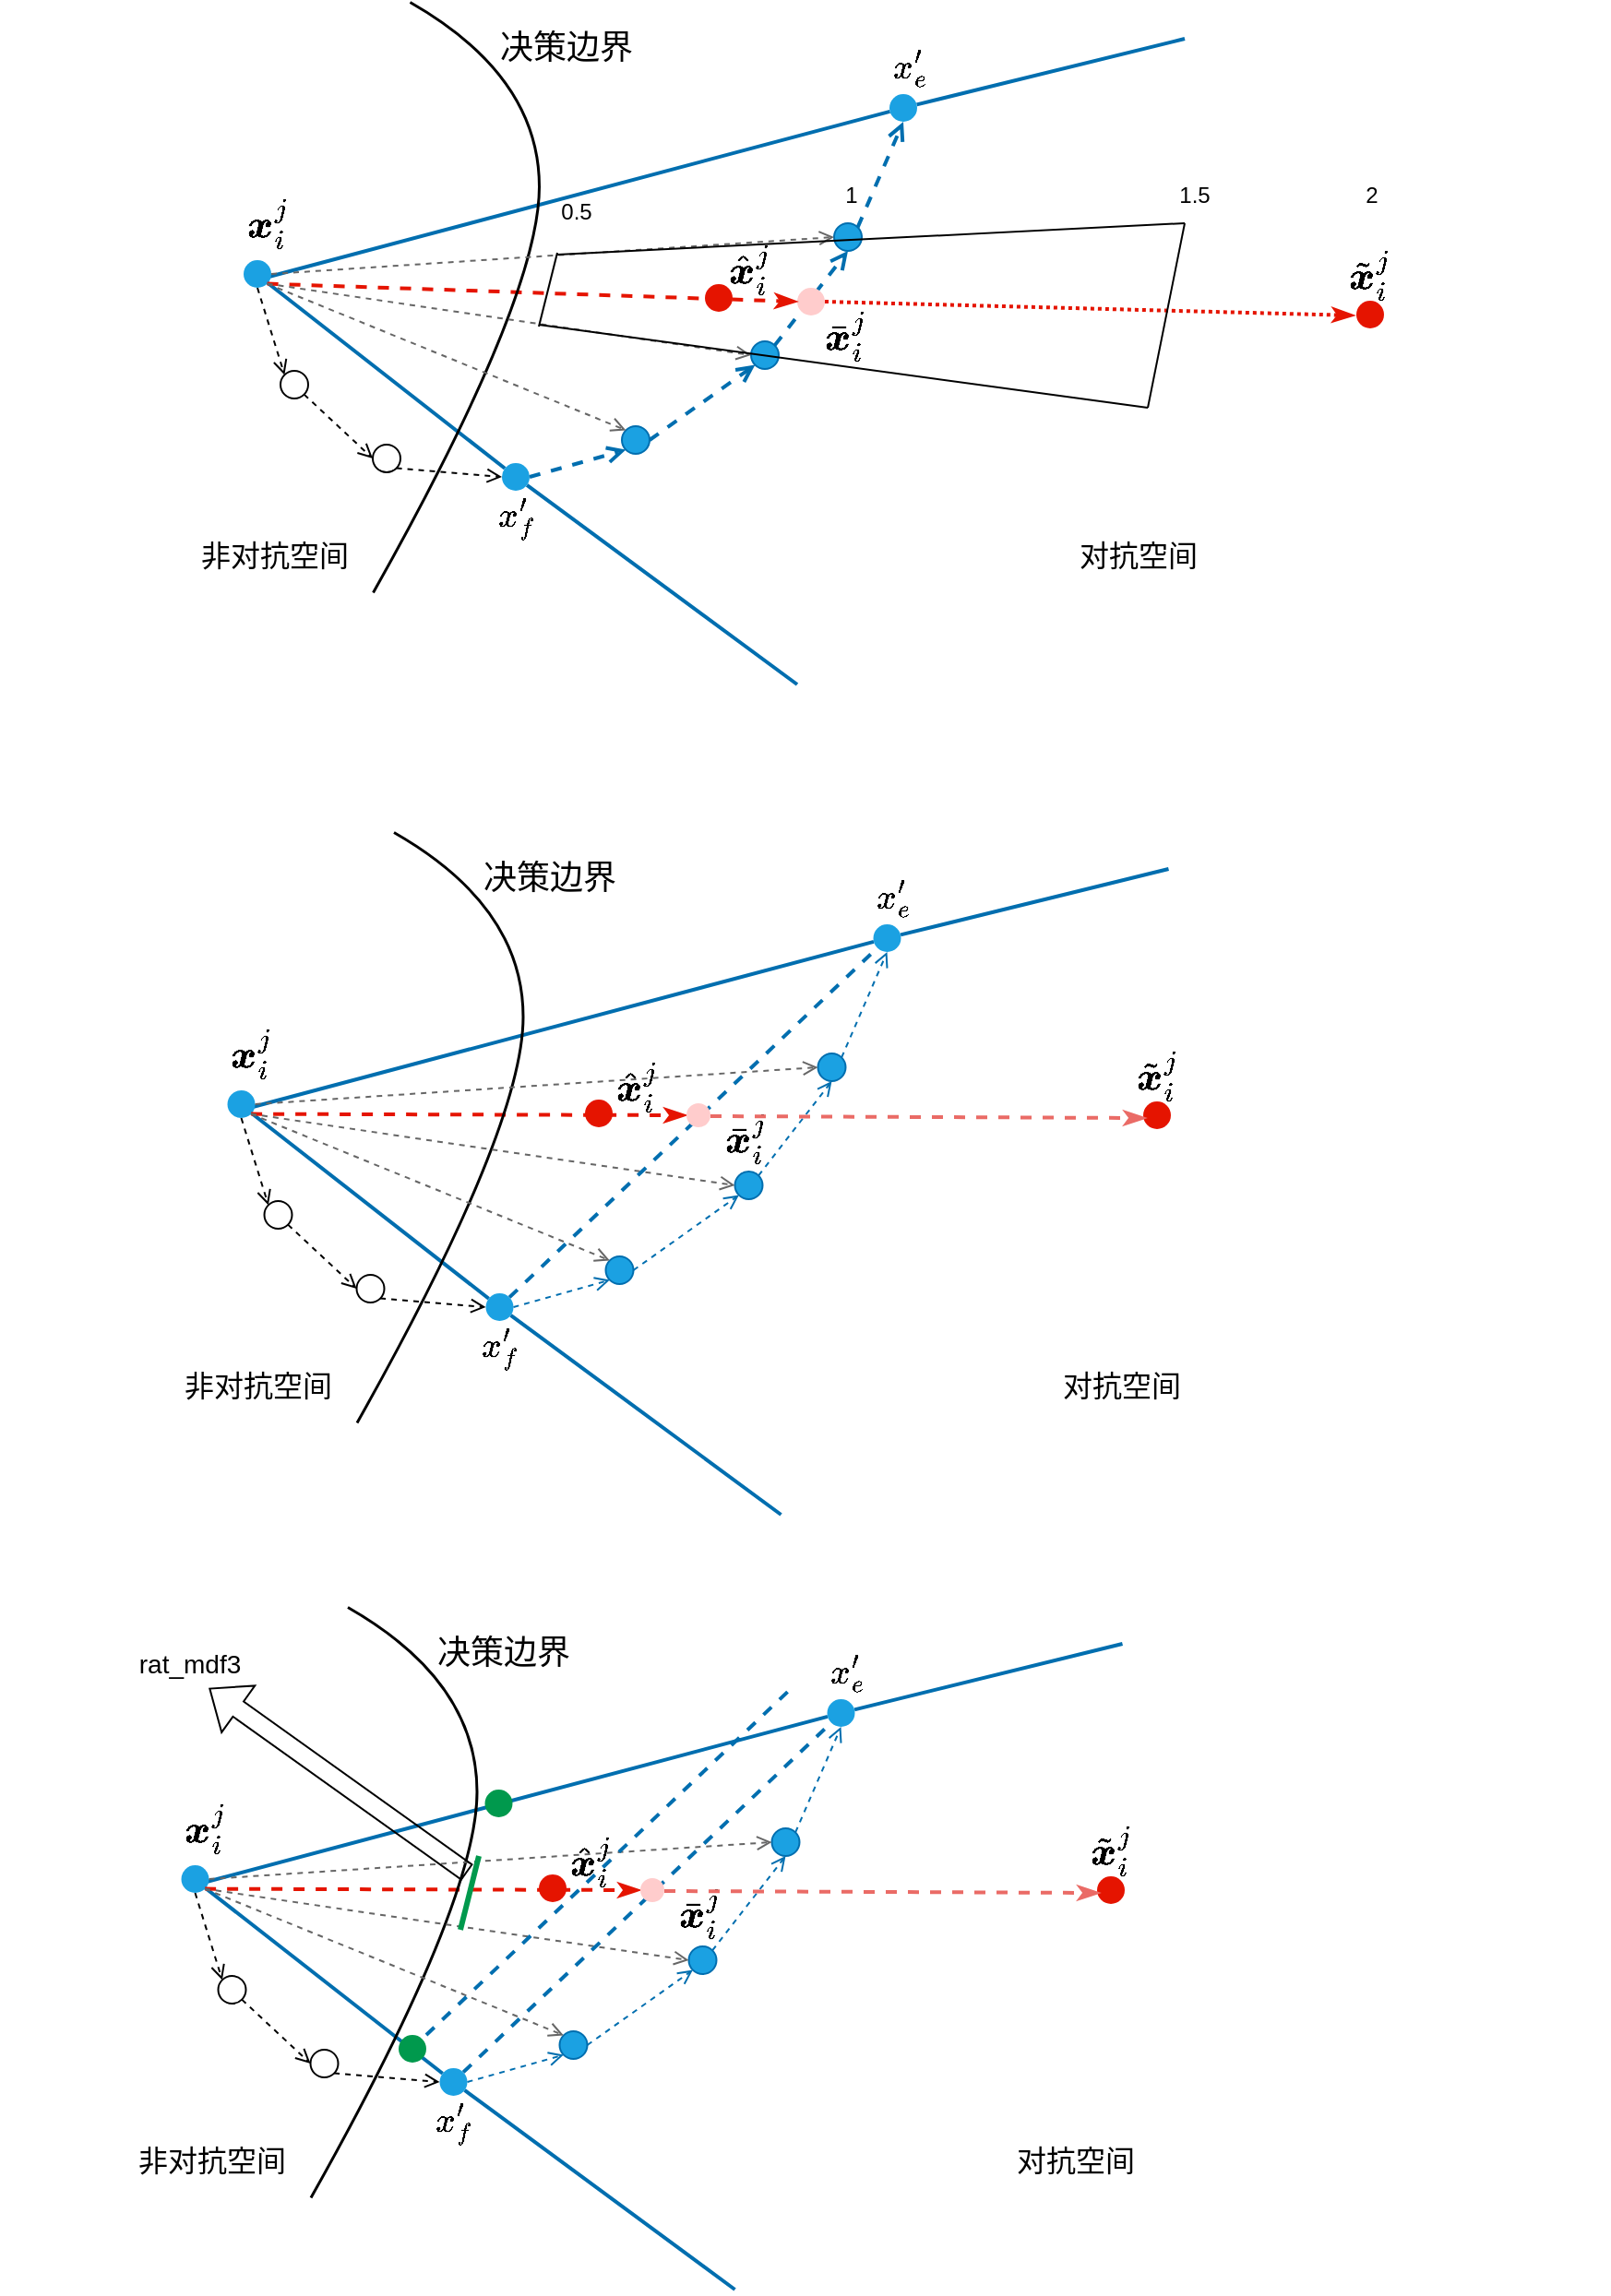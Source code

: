 <mxfile version="21.6.2" type="github">
  <diagram name="第 1 页" id="SlFH0UjXYAc3Q_tesHPk">
    <mxGraphModel dx="1078" dy="654" grid="1" gridSize="10" guides="1" tooltips="1" connect="1" arrows="1" fold="1" page="1" pageScale="1" pageWidth="827" pageHeight="1169" math="1" shadow="0">
      <root>
        <mxCell id="0" />
        <mxCell id="1" parent="0" />
        <mxCell id="TT1RHZWh7HSNXZt-K19b-3" value="" style="endArrow=none;html=1;rounded=0;strokeWidth=2;fillColor=#1ba1e2;strokeColor=#006EAF;" parent="1" source="TT1RHZWh7HSNXZt-K19b-6" edge="1">
          <mxGeometry width="50" height="50" relative="1" as="geometry">
            <mxPoint x="160" y="190" as="sourcePoint" />
            <mxPoint x="450" y="410" as="targetPoint" />
          </mxGeometry>
        </mxCell>
        <mxCell id="TT1RHZWh7HSNXZt-K19b-4" value="" style="endArrow=none;html=1;rounded=0;strokeWidth=2;fillColor=#1ba1e2;strokeColor=#006EAF;" parent="1" source="TT1RHZWh7HSNXZt-K19b-19" edge="1">
          <mxGeometry width="50" height="50" relative="1" as="geometry">
            <mxPoint x="160" y="190" as="sourcePoint" />
            <mxPoint x="660" y="60" as="targetPoint" />
          </mxGeometry>
        </mxCell>
        <mxCell id="TT1RHZWh7HSNXZt-K19b-5" value="" style="endArrow=none;html=1;rounded=0;strokeWidth=2;fillColor=#1ba1e2;strokeColor=#006EAF;" parent="1" target="TT1RHZWh7HSNXZt-K19b-6" edge="1">
          <mxGeometry width="50" height="50" relative="1" as="geometry">
            <mxPoint x="160" y="190" as="sourcePoint" />
            <mxPoint x="370" y="350" as="targetPoint" />
          </mxGeometry>
        </mxCell>
        <mxCell id="TT1RHZWh7HSNXZt-K19b-6" value="" style="ellipse;whiteSpace=wrap;html=1;aspect=fixed;fillColor=#1ba1e2;fontColor=#ffffff;strokeColor=none;" parent="1" vertex="1">
          <mxGeometry x="290" y="290" width="15" height="15" as="geometry" />
        </mxCell>
        <mxCell id="TT1RHZWh7HSNXZt-K19b-7" value="" style="ellipse;whiteSpace=wrap;html=1;aspect=fixed;fillColor=none;fontColor=#ffffff;strokeColor=#000000;" parent="1" vertex="1">
          <mxGeometry x="170" y="240" width="15" height="15" as="geometry" />
        </mxCell>
        <mxCell id="TT1RHZWh7HSNXZt-K19b-8" value="" style="ellipse;whiteSpace=wrap;html=1;aspect=fixed;fillColor=none;fontColor=#ffffff;strokeColor=#000000;" parent="1" vertex="1">
          <mxGeometry x="220" y="280" width="15" height="15" as="geometry" />
        </mxCell>
        <mxCell id="TT1RHZWh7HSNXZt-K19b-9" value="" style="ellipse;whiteSpace=wrap;html=1;aspect=fixed;fillColor=#1ba1e2;fontColor=#ffffff;strokeColor=#006EAF;" parent="1" vertex="1">
          <mxGeometry x="355" y="270" width="15" height="15" as="geometry" />
        </mxCell>
        <mxCell id="TT1RHZWh7HSNXZt-K19b-10" value="" style="ellipse;whiteSpace=wrap;html=1;aspect=fixed;fillColor=#1ba1e2;fontColor=#ffffff;strokeColor=#006EAF;" parent="1" vertex="1">
          <mxGeometry x="425" y="224" width="15" height="15" as="geometry" />
        </mxCell>
        <mxCell id="TT1RHZWh7HSNXZt-K19b-11" value="" style="ellipse;whiteSpace=wrap;html=1;aspect=fixed;fillColor=#1ba1e2;fontColor=#ffffff;strokeColor=#006EAF;" parent="1" vertex="1">
          <mxGeometry x="470" y="160" width="15" height="15" as="geometry" />
        </mxCell>
        <mxCell id="TT1RHZWh7HSNXZt-K19b-12" value="" style="endArrow=open;html=1;rounded=0;dashed=1;endFill=0;exitX=0.5;exitY=1;exitDx=0;exitDy=0;entryX=0;entryY=0;entryDx=0;entryDy=0;" parent="1" source="TT1RHZWh7HSNXZt-K19b-23" target="TT1RHZWh7HSNXZt-K19b-7" edge="1">
          <mxGeometry width="50" height="50" relative="1" as="geometry">
            <mxPoint x="157.5" y="195" as="sourcePoint" />
            <mxPoint x="140" y="253" as="targetPoint" />
          </mxGeometry>
        </mxCell>
        <mxCell id="TT1RHZWh7HSNXZt-K19b-13" value="" style="endArrow=open;html=1;rounded=0;dashed=1;endFill=0;exitX=1;exitY=1;exitDx=0;exitDy=0;entryX=0;entryY=0.5;entryDx=0;entryDy=0;" parent="1" source="TT1RHZWh7HSNXZt-K19b-7" target="TT1RHZWh7HSNXZt-K19b-8" edge="1">
          <mxGeometry width="50" height="50" relative="1" as="geometry">
            <mxPoint x="171" y="273" as="sourcePoint" />
            <mxPoint x="192" y="322" as="targetPoint" />
          </mxGeometry>
        </mxCell>
        <mxCell id="TT1RHZWh7HSNXZt-K19b-14" value="" style="endArrow=open;html=1;rounded=0;dashed=1;endFill=0;exitX=1;exitY=1;exitDx=0;exitDy=0;entryX=0;entryY=0.5;entryDx=0;entryDy=0;" parent="1" source="TT1RHZWh7HSNXZt-K19b-8" target="TT1RHZWh7HSNXZt-K19b-6" edge="1">
          <mxGeometry width="50" height="50" relative="1" as="geometry">
            <mxPoint x="231" y="305" as="sourcePoint" />
            <mxPoint x="273" y="339" as="targetPoint" />
          </mxGeometry>
        </mxCell>
        <mxCell id="TT1RHZWh7HSNXZt-K19b-15" value="" style="endArrow=open;html=1;rounded=0;dashed=1;endFill=0;exitX=1;exitY=0.5;exitDx=0;exitDy=0;entryX=0;entryY=1;entryDx=0;entryDy=0;fillColor=#1ba1e2;strokeColor=#006EAF;strokeWidth=2;" parent="1" source="TT1RHZWh7HSNXZt-K19b-6" target="TT1RHZWh7HSNXZt-K19b-9" edge="1">
          <mxGeometry width="50" height="50" relative="1" as="geometry">
            <mxPoint x="280" y="239" as="sourcePoint" />
            <mxPoint x="339" y="245" as="targetPoint" />
          </mxGeometry>
        </mxCell>
        <mxCell id="TT1RHZWh7HSNXZt-K19b-16" value="" style="endArrow=open;html=1;rounded=0;dashed=1;endFill=0;exitX=1;exitY=0.5;exitDx=0;exitDy=0;entryX=0;entryY=1;entryDx=0;entryDy=0;fillColor=#1ba1e2;strokeColor=#006EAF;strokeWidth=2;" parent="1" source="TT1RHZWh7HSNXZt-K19b-9" target="TT1RHZWh7HSNXZt-K19b-10" edge="1">
          <mxGeometry width="50" height="50" relative="1" as="geometry">
            <mxPoint x="350" y="237.5" as="sourcePoint" />
            <mxPoint x="397" y="217.5" as="targetPoint" />
          </mxGeometry>
        </mxCell>
        <mxCell id="TT1RHZWh7HSNXZt-K19b-17" value="" style="endArrow=open;html=1;rounded=0;dashed=1;endFill=0;exitX=1;exitY=0;exitDx=0;exitDy=0;entryX=0.5;entryY=1;entryDx=0;entryDy=0;fillColor=#1ba1e2;strokeColor=#006EAF;strokeWidth=2;" parent="1" source="TT1RHZWh7HSNXZt-K19b-10" target="TT1RHZWh7HSNXZt-K19b-11" edge="1">
          <mxGeometry width="50" height="50" relative="1" as="geometry">
            <mxPoint x="414" y="197.5" as="sourcePoint" />
            <mxPoint x="461" y="177.5" as="targetPoint" />
          </mxGeometry>
        </mxCell>
        <mxCell id="TT1RHZWh7HSNXZt-K19b-18" value="" style="endArrow=none;html=1;rounded=0;strokeWidth=2;fillColor=#1ba1e2;strokeColor=#006EAF;" parent="1" target="TT1RHZWh7HSNXZt-K19b-19" edge="1">
          <mxGeometry width="50" height="50" relative="1" as="geometry">
            <mxPoint x="160" y="190" as="sourcePoint" />
            <mxPoint x="660" y="60" as="targetPoint" />
          </mxGeometry>
        </mxCell>
        <mxCell id="TT1RHZWh7HSNXZt-K19b-19" value="" style="ellipse;whiteSpace=wrap;html=1;aspect=fixed;fillColor=#1ba1e2;fontColor=#ffffff;strokeColor=none;" parent="1" vertex="1">
          <mxGeometry x="500" y="90" width="15" height="15" as="geometry" />
        </mxCell>
        <mxCell id="TT1RHZWh7HSNXZt-K19b-20" value="" style="endArrow=open;html=1;rounded=0;dashed=1;endFill=0;exitX=1;exitY=0;exitDx=0;exitDy=0;entryX=0.5;entryY=1;entryDx=0;entryDy=0;strokeWidth=2;fillColor=#1ba1e2;strokeColor=#006EAF;" parent="1" source="TT1RHZWh7HSNXZt-K19b-11" target="TT1RHZWh7HSNXZt-K19b-19" edge="1">
          <mxGeometry width="50" height="50" relative="1" as="geometry">
            <mxPoint x="500" y="160" as="sourcePoint" />
            <mxPoint x="540" y="109" as="targetPoint" />
          </mxGeometry>
        </mxCell>
        <mxCell id="TT1RHZWh7HSNXZt-K19b-22" value="" style="ellipse;whiteSpace=wrap;html=1;aspect=fixed;fillColor=#FFCCCC;fontColor=#ffffff;strokeColor=none;" parent="1" vertex="1">
          <mxGeometry x="450" y="195" width="15" height="15" as="geometry" />
        </mxCell>
        <mxCell id="TT1RHZWh7HSNXZt-K19b-23" value="" style="ellipse;whiteSpace=wrap;html=1;aspect=fixed;fillColor=#1ba1e2;fontColor=#ffffff;strokeColor=none;" parent="1" vertex="1">
          <mxGeometry x="150" y="180" width="15" height="15" as="geometry" />
        </mxCell>
        <mxCell id="TT1RHZWh7HSNXZt-K19b-24" value="" style="endArrow=classicThin;html=1;rounded=0;fillColor=#e51400;strokeColor=#E51400;strokeWidth=2;dashed=1;endFill=1;entryX=0;entryY=0.5;entryDx=0;entryDy=0;exitX=1;exitY=1;exitDx=0;exitDy=0;" parent="1" source="TT1RHZWh7HSNXZt-K19b-23" target="TT1RHZWh7HSNXZt-K19b-22" edge="1">
          <mxGeometry width="50" height="50" relative="1" as="geometry">
            <mxPoint x="180" y="170" as="sourcePoint" />
            <mxPoint x="440" y="210" as="targetPoint" />
          </mxGeometry>
        </mxCell>
        <mxCell id="TT1RHZWh7HSNXZt-K19b-25" value="" style="ellipse;whiteSpace=wrap;html=1;aspect=fixed;fillColor=#e51400;fontColor=#ffffff;strokeColor=none;" parent="1" vertex="1">
          <mxGeometry x="753" y="202" width="15" height="15" as="geometry" />
        </mxCell>
        <mxCell id="TT1RHZWh7HSNXZt-K19b-27" value="&lt;font style=&quot;font-size: 18px;&quot;&gt;$$\tilde{\boldsymbol{x}}_{i}^{j}$$&lt;/font&gt;" style="text;html=1;strokeColor=none;fillColor=none;align=center;verticalAlign=middle;whiteSpace=wrap;rounded=0;" parent="1" vertex="1">
          <mxGeometry x="744.25" y="175" width="32.5" height="25" as="geometry" />
        </mxCell>
        <mxCell id="TT1RHZWh7HSNXZt-K19b-28" value="&lt;font style=&quot;font-size: 18px;&quot;&gt;$${\boldsymbol{x}}_{i}^{j}$$&lt;/font&gt;" style="text;html=1;strokeColor=none;fillColor=none;align=center;verticalAlign=middle;whiteSpace=wrap;rounded=0;" parent="1" vertex="1">
          <mxGeometry x="122.5" y="150" width="80" height="19" as="geometry" />
        </mxCell>
        <mxCell id="TT1RHZWh7HSNXZt-K19b-29" value="&lt;font style=&quot;font-size: 16px;&quot;&gt;$$x^{\prime}_f$$&lt;/font&gt;" style="text;html=1;strokeColor=none;fillColor=none;align=center;verticalAlign=middle;whiteSpace=wrap;rounded=0;" parent="1" vertex="1">
          <mxGeometry x="285" y="310" width="25" height="20" as="geometry" />
        </mxCell>
        <mxCell id="TT1RHZWh7HSNXZt-K19b-30" value="&lt;font style=&quot;font-size: 16px;&quot;&gt;$$x^{\prime}_e$$&lt;/font&gt;" style="text;html=1;strokeColor=none;fillColor=none;align=center;verticalAlign=middle;whiteSpace=wrap;rounded=0;" parent="1" vertex="1">
          <mxGeometry x="499" y="66" width="25" height="20" as="geometry" />
        </mxCell>
        <mxCell id="TT1RHZWh7HSNXZt-K19b-31" value="" style="endArrow=none;html=1;strokeWidth=1.5;curved=1;" parent="1" edge="1">
          <mxGeometry width="50" height="50" relative="1" as="geometry">
            <mxPoint x="220" y="360" as="sourcePoint" />
            <mxPoint x="240" y="40" as="targetPoint" />
            <Array as="points">
              <mxPoint x="310" y="200" />
              <mxPoint x="310" y="80" />
            </Array>
          </mxGeometry>
        </mxCell>
        <mxCell id="TT1RHZWh7HSNXZt-K19b-32" value="&lt;font style=&quot;font-size: 18px;&quot;&gt;决策边界&lt;/font&gt;" style="text;html=1;strokeColor=none;fillColor=none;align=center;verticalAlign=middle;whiteSpace=wrap;rounded=0;" parent="1" vertex="1">
          <mxGeometry x="285" y="50" width="80" height="30" as="geometry" />
        </mxCell>
        <mxCell id="TT1RHZWh7HSNXZt-K19b-33" value="&lt;font style=&quot;font-size: 16px;&quot;&gt;对抗空间&lt;/font&gt;" style="text;html=1;strokeColor=none;fillColor=none;align=center;verticalAlign=middle;whiteSpace=wrap;rounded=0;" parent="1" vertex="1">
          <mxGeometry x="600" y="330" width="70" height="20" as="geometry" />
        </mxCell>
        <mxCell id="TT1RHZWh7HSNXZt-K19b-34" value="&lt;font style=&quot;font-size: 16px;&quot;&gt;非对抗空间&lt;/font&gt;" style="text;html=1;strokeColor=none;fillColor=none;align=center;verticalAlign=middle;whiteSpace=wrap;rounded=0;" parent="1" vertex="1">
          <mxGeometry x="122.5" y="330" width="87.5" height="20" as="geometry" />
        </mxCell>
        <mxCell id="TT1RHZWh7HSNXZt-K19b-35" value="" style="endArrow=open;html=1;rounded=0;dashed=1;endFill=0;exitX=1;exitY=1;exitDx=0;exitDy=0;entryX=0;entryY=0;entryDx=0;entryDy=0;fillColor=#f5f5f5;strokeColor=#666666;strokeWidth=1;" parent="1" source="TT1RHZWh7HSNXZt-K19b-23" target="TT1RHZWh7HSNXZt-K19b-9" edge="1">
          <mxGeometry width="50" height="50" relative="1" as="geometry">
            <mxPoint x="310" y="221" as="sourcePoint" />
            <mxPoint x="367" y="180" as="targetPoint" />
          </mxGeometry>
        </mxCell>
        <mxCell id="TT1RHZWh7HSNXZt-K19b-36" value="" style="endArrow=open;html=1;rounded=0;dashed=1;endFill=0;exitX=1;exitY=1;exitDx=0;exitDy=0;entryX=0;entryY=0.5;entryDx=0;entryDy=0;fillColor=#f5f5f5;strokeColor=#666666;strokeWidth=1;" parent="1" source="TT1RHZWh7HSNXZt-K19b-23" target="TT1RHZWh7HSNXZt-K19b-10" edge="1">
          <mxGeometry width="50" height="50" relative="1" as="geometry">
            <mxPoint x="220" y="191" as="sourcePoint" />
            <mxPoint x="414" y="270" as="targetPoint" />
          </mxGeometry>
        </mxCell>
        <mxCell id="TT1RHZWh7HSNXZt-K19b-37" value="" style="endArrow=open;html=1;rounded=0;dashed=1;endFill=0;exitX=1;exitY=0.5;exitDx=0;exitDy=0;entryX=0;entryY=0.5;entryDx=0;entryDy=0;fillColor=#f5f5f5;strokeColor=#666666;strokeWidth=1;" parent="1" source="TT1RHZWh7HSNXZt-K19b-23" target="TT1RHZWh7HSNXZt-K19b-11" edge="1">
          <mxGeometry width="50" height="50" relative="1" as="geometry">
            <mxPoint x="231.5" y="185" as="sourcePoint" />
            <mxPoint x="493.5" y="224" as="targetPoint" />
          </mxGeometry>
        </mxCell>
        <mxCell id="TT1RHZWh7HSNXZt-K19b-40" value="" style="endArrow=classicThin;html=1;rounded=0;fillColor=#e51400;strokeColor=#E51400;strokeWidth=2;dashed=1;endFill=1;entryX=0;entryY=0.5;entryDx=0;entryDy=0;exitX=1;exitY=0.5;exitDx=0;exitDy=0;dashPattern=1 1;" parent="1" source="TT1RHZWh7HSNXZt-K19b-22" edge="1">
          <mxGeometry width="50" height="50" relative="1" as="geometry">
            <mxPoint x="465" y="200" as="sourcePoint" />
            <mxPoint x="752" y="210" as="targetPoint" />
          </mxGeometry>
        </mxCell>
        <mxCell id="TT1RHZWh7HSNXZt-K19b-41" value="" style="ellipse;whiteSpace=wrap;html=1;aspect=fixed;fillColor=#e51400;fontColor=#ffffff;strokeColor=none;" parent="1" vertex="1">
          <mxGeometry x="400" y="193" width="15" height="15" as="geometry" />
        </mxCell>
        <mxCell id="TT1RHZWh7HSNXZt-K19b-42" value="" style="endArrow=none;html=1;rounded=0;" parent="1" edge="1">
          <mxGeometry width="50" height="50" relative="1" as="geometry">
            <mxPoint x="320" y="177" as="sourcePoint" />
            <mxPoint x="660" y="160" as="targetPoint" />
          </mxGeometry>
        </mxCell>
        <mxCell id="TT1RHZWh7HSNXZt-K19b-43" value="" style="endArrow=none;html=1;rounded=0;" parent="1" edge="1">
          <mxGeometry width="50" height="50" relative="1" as="geometry">
            <mxPoint x="310" y="215" as="sourcePoint" />
            <mxPoint x="640" y="260" as="targetPoint" />
          </mxGeometry>
        </mxCell>
        <mxCell id="TT1RHZWh7HSNXZt-K19b-44" value="" style="endArrow=none;html=1;rounded=0;" parent="1" edge="1">
          <mxGeometry width="50" height="50" relative="1" as="geometry">
            <mxPoint x="310" y="216" as="sourcePoint" />
            <mxPoint x="320" y="176" as="targetPoint" />
          </mxGeometry>
        </mxCell>
        <mxCell id="TT1RHZWh7HSNXZt-K19b-45" value="" style="endArrow=none;html=1;rounded=0;" parent="1" edge="1">
          <mxGeometry width="50" height="50" relative="1" as="geometry">
            <mxPoint x="640" y="260" as="sourcePoint" />
            <mxPoint x="660" y="160" as="targetPoint" />
          </mxGeometry>
        </mxCell>
        <mxCell id="TT1RHZWh7HSNXZt-K19b-47" value="&lt;font style=&quot;font-size: 18px;&quot;&gt;$$\bar{\boldsymbol{x}}_{i}^{j}$$&lt;/font&gt;" style="text;whiteSpace=wrap;html=1;" parent="1" vertex="1">
          <mxGeometry x="462.5" y="183.25" width="30" height="38.5" as="geometry" />
        </mxCell>
        <mxCell id="TT1RHZWh7HSNXZt-K19b-49" value="&lt;font style=&quot;font-size: 18px;&quot;&gt;$$\hat{\boldsymbol{x}}_{i}^{j}$$&lt;/font&gt;" style="text;whiteSpace=wrap;html=1;" parent="1" vertex="1">
          <mxGeometry x="411" y="147" width="30" height="38.5" as="geometry" />
        </mxCell>
        <mxCell id="TT1RHZWh7HSNXZt-K19b-50" value="1.5" style="text;html=1;align=center;verticalAlign=middle;resizable=0;points=[];autosize=1;strokeColor=none;fillColor=none;" parent="1" vertex="1">
          <mxGeometry x="645" y="130" width="40" height="30" as="geometry" />
        </mxCell>
        <mxCell id="TT1RHZWh7HSNXZt-K19b-51" value="2" style="text;html=1;align=center;verticalAlign=middle;resizable=0;points=[];autosize=1;strokeColor=none;fillColor=none;" parent="1" vertex="1">
          <mxGeometry x="745.5" y="130" width="30" height="30" as="geometry" />
        </mxCell>
        <mxCell id="TT1RHZWh7HSNXZt-K19b-52" value="1" style="text;html=1;align=center;verticalAlign=middle;resizable=0;points=[];autosize=1;strokeColor=none;fillColor=none;" parent="1" vertex="1">
          <mxGeometry x="464" y="130" width="30" height="30" as="geometry" />
        </mxCell>
        <mxCell id="TT1RHZWh7HSNXZt-K19b-53" value="0.5" style="text;html=1;align=center;verticalAlign=middle;resizable=0;points=[];autosize=1;strokeColor=none;fillColor=none;" parent="1" vertex="1">
          <mxGeometry x="310" y="139" width="40" height="30" as="geometry" />
        </mxCell>
        <mxCell id="bdcaNcctBoLjaKUvEYJE-46" value="" style="endArrow=none;html=1;rounded=0;strokeWidth=2;fillColor=#1ba1e2;strokeColor=#006EAF;" edge="1" parent="1" source="bdcaNcctBoLjaKUvEYJE-49">
          <mxGeometry width="50" height="50" relative="1" as="geometry">
            <mxPoint x="151.25" y="640" as="sourcePoint" />
            <mxPoint x="441.25" y="860" as="targetPoint" />
          </mxGeometry>
        </mxCell>
        <mxCell id="bdcaNcctBoLjaKUvEYJE-47" value="" style="endArrow=none;html=1;rounded=0;strokeWidth=2;fillColor=#1ba1e2;strokeColor=#006EAF;" edge="1" parent="1" source="bdcaNcctBoLjaKUvEYJE-62">
          <mxGeometry width="50" height="50" relative="1" as="geometry">
            <mxPoint x="151.25" y="640" as="sourcePoint" />
            <mxPoint x="651.25" y="510" as="targetPoint" />
          </mxGeometry>
        </mxCell>
        <mxCell id="bdcaNcctBoLjaKUvEYJE-48" value="" style="endArrow=none;html=1;rounded=0;strokeWidth=2;fillColor=#1ba1e2;strokeColor=#006EAF;" edge="1" parent="1" target="bdcaNcctBoLjaKUvEYJE-49">
          <mxGeometry width="50" height="50" relative="1" as="geometry">
            <mxPoint x="151.25" y="640" as="sourcePoint" />
            <mxPoint x="361.25" y="800" as="targetPoint" />
          </mxGeometry>
        </mxCell>
        <mxCell id="bdcaNcctBoLjaKUvEYJE-49" value="" style="ellipse;whiteSpace=wrap;html=1;aspect=fixed;fillColor=#1ba1e2;fontColor=#ffffff;strokeColor=none;" vertex="1" parent="1">
          <mxGeometry x="281.25" y="740" width="15" height="15" as="geometry" />
        </mxCell>
        <mxCell id="bdcaNcctBoLjaKUvEYJE-50" value="" style="ellipse;whiteSpace=wrap;html=1;aspect=fixed;fillColor=none;fontColor=#ffffff;strokeColor=#000000;" vertex="1" parent="1">
          <mxGeometry x="161.25" y="690" width="15" height="15" as="geometry" />
        </mxCell>
        <mxCell id="bdcaNcctBoLjaKUvEYJE-51" value="" style="ellipse;whiteSpace=wrap;html=1;aspect=fixed;fillColor=none;fontColor=#ffffff;strokeColor=#000000;" vertex="1" parent="1">
          <mxGeometry x="211.25" y="730" width="15" height="15" as="geometry" />
        </mxCell>
        <mxCell id="bdcaNcctBoLjaKUvEYJE-52" value="" style="ellipse;whiteSpace=wrap;html=1;aspect=fixed;fillColor=#1ba1e2;fontColor=#ffffff;strokeColor=#006EAF;" vertex="1" parent="1">
          <mxGeometry x="346.25" y="720" width="15" height="15" as="geometry" />
        </mxCell>
        <mxCell id="bdcaNcctBoLjaKUvEYJE-53" value="" style="ellipse;whiteSpace=wrap;html=1;aspect=fixed;fillColor=#1ba1e2;fontColor=#ffffff;strokeColor=#006EAF;" vertex="1" parent="1">
          <mxGeometry x="416.25" y="674" width="15" height="15" as="geometry" />
        </mxCell>
        <mxCell id="bdcaNcctBoLjaKUvEYJE-54" value="" style="ellipse;whiteSpace=wrap;html=1;aspect=fixed;fillColor=#1ba1e2;fontColor=#ffffff;strokeColor=#006EAF;" vertex="1" parent="1">
          <mxGeometry x="461.25" y="610" width="15" height="15" as="geometry" />
        </mxCell>
        <mxCell id="bdcaNcctBoLjaKUvEYJE-55" value="" style="endArrow=open;html=1;rounded=0;dashed=1;endFill=0;exitX=0.5;exitY=1;exitDx=0;exitDy=0;entryX=0;entryY=0;entryDx=0;entryDy=0;" edge="1" parent="1" source="bdcaNcctBoLjaKUvEYJE-65" target="bdcaNcctBoLjaKUvEYJE-50">
          <mxGeometry width="50" height="50" relative="1" as="geometry">
            <mxPoint x="148.75" y="645" as="sourcePoint" />
            <mxPoint x="131.25" y="703" as="targetPoint" />
          </mxGeometry>
        </mxCell>
        <mxCell id="bdcaNcctBoLjaKUvEYJE-56" value="" style="endArrow=open;html=1;rounded=0;dashed=1;endFill=0;exitX=1;exitY=1;exitDx=0;exitDy=0;entryX=0;entryY=0.5;entryDx=0;entryDy=0;" edge="1" parent="1" source="bdcaNcctBoLjaKUvEYJE-50" target="bdcaNcctBoLjaKUvEYJE-51">
          <mxGeometry width="50" height="50" relative="1" as="geometry">
            <mxPoint x="162.25" y="723" as="sourcePoint" />
            <mxPoint x="183.25" y="772" as="targetPoint" />
          </mxGeometry>
        </mxCell>
        <mxCell id="bdcaNcctBoLjaKUvEYJE-57" value="" style="endArrow=open;html=1;rounded=0;dashed=1;endFill=0;exitX=1;exitY=1;exitDx=0;exitDy=0;entryX=0;entryY=0.5;entryDx=0;entryDy=0;" edge="1" parent="1" source="bdcaNcctBoLjaKUvEYJE-51" target="bdcaNcctBoLjaKUvEYJE-49">
          <mxGeometry width="50" height="50" relative="1" as="geometry">
            <mxPoint x="222.25" y="755" as="sourcePoint" />
            <mxPoint x="264.25" y="789" as="targetPoint" />
          </mxGeometry>
        </mxCell>
        <mxCell id="bdcaNcctBoLjaKUvEYJE-58" value="" style="endArrow=open;html=1;rounded=0;dashed=1;endFill=0;exitX=1;exitY=0.5;exitDx=0;exitDy=0;entryX=0;entryY=1;entryDx=0;entryDy=0;fillColor=#1ba1e2;strokeColor=#006EAF;strokeWidth=1;" edge="1" parent="1" source="bdcaNcctBoLjaKUvEYJE-49" target="bdcaNcctBoLjaKUvEYJE-52">
          <mxGeometry width="50" height="50" relative="1" as="geometry">
            <mxPoint x="271.25" y="689" as="sourcePoint" />
            <mxPoint x="330.25" y="695" as="targetPoint" />
          </mxGeometry>
        </mxCell>
        <mxCell id="bdcaNcctBoLjaKUvEYJE-59" value="" style="endArrow=open;html=1;rounded=0;dashed=1;endFill=0;exitX=1;exitY=0.5;exitDx=0;exitDy=0;entryX=0;entryY=1;entryDx=0;entryDy=0;fillColor=#1ba1e2;strokeColor=#006EAF;strokeWidth=1;" edge="1" parent="1" source="bdcaNcctBoLjaKUvEYJE-52" target="bdcaNcctBoLjaKUvEYJE-53">
          <mxGeometry width="50" height="50" relative="1" as="geometry">
            <mxPoint x="341.25" y="687.5" as="sourcePoint" />
            <mxPoint x="388.25" y="667.5" as="targetPoint" />
          </mxGeometry>
        </mxCell>
        <mxCell id="bdcaNcctBoLjaKUvEYJE-60" value="" style="endArrow=open;html=1;rounded=0;dashed=1;endFill=0;exitX=1;exitY=0;exitDx=0;exitDy=0;entryX=0.5;entryY=1;entryDx=0;entryDy=0;fillColor=#1ba1e2;strokeColor=#006EAF;strokeWidth=1;" edge="1" parent="1" source="bdcaNcctBoLjaKUvEYJE-53" target="bdcaNcctBoLjaKUvEYJE-54">
          <mxGeometry width="50" height="50" relative="1" as="geometry">
            <mxPoint x="405.25" y="647.5" as="sourcePoint" />
            <mxPoint x="452.25" y="627.5" as="targetPoint" />
          </mxGeometry>
        </mxCell>
        <mxCell id="bdcaNcctBoLjaKUvEYJE-61" value="" style="endArrow=none;html=1;rounded=0;strokeWidth=2;fillColor=#1ba1e2;strokeColor=#006EAF;" edge="1" parent="1" target="bdcaNcctBoLjaKUvEYJE-62">
          <mxGeometry width="50" height="50" relative="1" as="geometry">
            <mxPoint x="151.25" y="640" as="sourcePoint" />
            <mxPoint x="651.25" y="510" as="targetPoint" />
          </mxGeometry>
        </mxCell>
        <mxCell id="bdcaNcctBoLjaKUvEYJE-62" value="" style="ellipse;whiteSpace=wrap;html=1;aspect=fixed;fillColor=#1ba1e2;fontColor=#ffffff;strokeColor=none;" vertex="1" parent="1">
          <mxGeometry x="491.25" y="540" width="15" height="15" as="geometry" />
        </mxCell>
        <mxCell id="bdcaNcctBoLjaKUvEYJE-63" value="" style="endArrow=open;html=1;rounded=0;dashed=1;endFill=0;exitX=1;exitY=0;exitDx=0;exitDy=0;entryX=0.5;entryY=1;entryDx=0;entryDy=0;strokeWidth=1;fillColor=#1ba1e2;strokeColor=#006EAF;" edge="1" parent="1" source="bdcaNcctBoLjaKUvEYJE-54" target="bdcaNcctBoLjaKUvEYJE-62">
          <mxGeometry width="50" height="50" relative="1" as="geometry">
            <mxPoint x="491.25" y="610" as="sourcePoint" />
            <mxPoint x="531.25" y="559" as="targetPoint" />
          </mxGeometry>
        </mxCell>
        <mxCell id="bdcaNcctBoLjaKUvEYJE-65" value="" style="ellipse;whiteSpace=wrap;html=1;aspect=fixed;fillColor=#1ba1e2;fontColor=#ffffff;strokeColor=none;" vertex="1" parent="1">
          <mxGeometry x="141.25" y="630" width="15" height="15" as="geometry" />
        </mxCell>
        <mxCell id="bdcaNcctBoLjaKUvEYJE-66" value="" style="endArrow=classicThin;html=1;rounded=0;fillColor=#e51400;strokeColor=#E51400;strokeWidth=2;dashed=1;endFill=1;exitX=1;exitY=1;exitDx=0;exitDy=0;entryX=0;entryY=0.5;entryDx=0;entryDy=0;" edge="1" parent="1" source="bdcaNcctBoLjaKUvEYJE-65" target="bdcaNcctBoLjaKUvEYJE-93">
          <mxGeometry width="50" height="50" relative="1" as="geometry">
            <mxPoint x="171.25" y="620" as="sourcePoint" />
            <mxPoint x="340" y="650" as="targetPoint" />
          </mxGeometry>
        </mxCell>
        <mxCell id="bdcaNcctBoLjaKUvEYJE-67" value="" style="ellipse;whiteSpace=wrap;html=1;aspect=fixed;fillColor=#e51400;fontColor=#ffffff;strokeColor=none;" vertex="1" parent="1">
          <mxGeometry x="637.5" y="636" width="15" height="15" as="geometry" />
        </mxCell>
        <mxCell id="bdcaNcctBoLjaKUvEYJE-68" value="&lt;font style=&quot;font-size: 18px;&quot;&gt;$$\tilde{\boldsymbol{x}}_{i}^{j}$$&lt;/font&gt;" style="text;html=1;strokeColor=none;fillColor=none;align=center;verticalAlign=middle;whiteSpace=wrap;rounded=0;" vertex="1" parent="1">
          <mxGeometry x="628.75" y="609" width="32.5" height="25" as="geometry" />
        </mxCell>
        <mxCell id="bdcaNcctBoLjaKUvEYJE-69" value="&lt;font style=&quot;font-size: 18px;&quot;&gt;$${\boldsymbol{x}}_{i}^{j}$$&lt;/font&gt;" style="text;html=1;strokeColor=none;fillColor=none;align=center;verticalAlign=middle;whiteSpace=wrap;rounded=0;" vertex="1" parent="1">
          <mxGeometry x="113.75" y="600" width="80" height="19" as="geometry" />
        </mxCell>
        <mxCell id="bdcaNcctBoLjaKUvEYJE-70" value="&lt;font style=&quot;font-size: 16px;&quot;&gt;$$x^{\prime}_f$$&lt;/font&gt;" style="text;html=1;strokeColor=none;fillColor=none;align=center;verticalAlign=middle;whiteSpace=wrap;rounded=0;" vertex="1" parent="1">
          <mxGeometry x="276.25" y="760" width="25" height="20" as="geometry" />
        </mxCell>
        <mxCell id="bdcaNcctBoLjaKUvEYJE-71" value="&lt;font style=&quot;font-size: 16px;&quot;&gt;$$x^{\prime}_e$$&lt;/font&gt;" style="text;html=1;strokeColor=none;fillColor=none;align=center;verticalAlign=middle;whiteSpace=wrap;rounded=0;" vertex="1" parent="1">
          <mxGeometry x="490.25" y="516" width="25" height="20" as="geometry" />
        </mxCell>
        <mxCell id="bdcaNcctBoLjaKUvEYJE-72" value="" style="endArrow=none;html=1;strokeWidth=1.5;curved=1;" edge="1" parent="1">
          <mxGeometry width="50" height="50" relative="1" as="geometry">
            <mxPoint x="211.25" y="810" as="sourcePoint" />
            <mxPoint x="231.25" y="490" as="targetPoint" />
            <Array as="points">
              <mxPoint x="301.25" y="650" />
              <mxPoint x="301.25" y="530" />
            </Array>
          </mxGeometry>
        </mxCell>
        <mxCell id="bdcaNcctBoLjaKUvEYJE-73" value="&lt;font style=&quot;font-size: 18px;&quot;&gt;决策边界&lt;/font&gt;" style="text;html=1;strokeColor=none;fillColor=none;align=center;verticalAlign=middle;whiteSpace=wrap;rounded=0;" vertex="1" parent="1">
          <mxGeometry x="276.25" y="500" width="80" height="30" as="geometry" />
        </mxCell>
        <mxCell id="bdcaNcctBoLjaKUvEYJE-74" value="&lt;font style=&quot;font-size: 16px;&quot;&gt;对抗空间&lt;/font&gt;" style="text;html=1;strokeColor=none;fillColor=none;align=center;verticalAlign=middle;whiteSpace=wrap;rounded=0;" vertex="1" parent="1">
          <mxGeometry x="591.25" y="780" width="70" height="20" as="geometry" />
        </mxCell>
        <mxCell id="bdcaNcctBoLjaKUvEYJE-75" value="&lt;font style=&quot;font-size: 16px;&quot;&gt;非对抗空间&lt;/font&gt;" style="text;html=1;strokeColor=none;fillColor=none;align=center;verticalAlign=middle;whiteSpace=wrap;rounded=0;" vertex="1" parent="1">
          <mxGeometry x="113.75" y="780" width="87.5" height="20" as="geometry" />
        </mxCell>
        <mxCell id="bdcaNcctBoLjaKUvEYJE-76" value="" style="endArrow=open;html=1;rounded=0;dashed=1;endFill=0;exitX=1;exitY=1;exitDx=0;exitDy=0;entryX=0;entryY=0;entryDx=0;entryDy=0;fillColor=#f5f5f5;strokeColor=#666666;strokeWidth=1;" edge="1" parent="1" source="bdcaNcctBoLjaKUvEYJE-65" target="bdcaNcctBoLjaKUvEYJE-52">
          <mxGeometry width="50" height="50" relative="1" as="geometry">
            <mxPoint x="301.25" y="671" as="sourcePoint" />
            <mxPoint x="358.25" y="630" as="targetPoint" />
          </mxGeometry>
        </mxCell>
        <mxCell id="bdcaNcctBoLjaKUvEYJE-77" value="" style="endArrow=open;html=1;rounded=0;dashed=1;endFill=0;exitX=1;exitY=1;exitDx=0;exitDy=0;entryX=0;entryY=0.5;entryDx=0;entryDy=0;fillColor=#f5f5f5;strokeColor=#666666;strokeWidth=1;" edge="1" parent="1" source="bdcaNcctBoLjaKUvEYJE-65" target="bdcaNcctBoLjaKUvEYJE-53">
          <mxGeometry width="50" height="50" relative="1" as="geometry">
            <mxPoint x="211.25" y="641" as="sourcePoint" />
            <mxPoint x="405.25" y="720" as="targetPoint" />
          </mxGeometry>
        </mxCell>
        <mxCell id="bdcaNcctBoLjaKUvEYJE-78" value="" style="endArrow=open;html=1;rounded=0;dashed=1;endFill=0;exitX=1;exitY=0.5;exitDx=0;exitDy=0;entryX=0;entryY=0.5;entryDx=0;entryDy=0;fillColor=#f5f5f5;strokeColor=#666666;strokeWidth=1;" edge="1" parent="1" source="bdcaNcctBoLjaKUvEYJE-65" target="bdcaNcctBoLjaKUvEYJE-54">
          <mxGeometry width="50" height="50" relative="1" as="geometry">
            <mxPoint x="222.75" y="635" as="sourcePoint" />
            <mxPoint x="484.75" y="674" as="targetPoint" />
          </mxGeometry>
        </mxCell>
        <mxCell id="bdcaNcctBoLjaKUvEYJE-85" value="&lt;font style=&quot;font-size: 18px;&quot;&gt;$$\bar{\boldsymbol{x}}_{i}^{j}$$&lt;/font&gt;" style="text;whiteSpace=wrap;html=1;" vertex="1" parent="1">
          <mxGeometry x="408.75" y="618.25" width="30" height="38.5" as="geometry" />
        </mxCell>
        <mxCell id="bdcaNcctBoLjaKUvEYJE-86" value="&lt;font style=&quot;font-size: 18px;&quot;&gt;$$\hat{\boldsymbol{x}}_{i}^{j}$$&lt;/font&gt;" style="text;whiteSpace=wrap;html=1;" vertex="1" parent="1">
          <mxGeometry x="350" y="590.25" width="30" height="38.5" as="geometry" />
        </mxCell>
        <mxCell id="bdcaNcctBoLjaKUvEYJE-91" value="" style="ellipse;whiteSpace=wrap;html=1;aspect=fixed;fillColor=#e51400;fontColor=#ffffff;strokeColor=none;" vertex="1" parent="1">
          <mxGeometry x="335" y="635" width="15" height="15" as="geometry" />
        </mxCell>
        <mxCell id="bdcaNcctBoLjaKUvEYJE-94" value="" style="endArrow=none;html=1;rounded=0;dashed=1;endFill=0;exitX=1;exitY=0;exitDx=0;exitDy=0;entryX=0;entryY=1;entryDx=0;entryDy=0;strokeWidth=2;fillColor=#1ba1e2;strokeColor=#006EAF;" edge="1" parent="1" source="bdcaNcctBoLjaKUvEYJE-49" target="bdcaNcctBoLjaKUvEYJE-62">
          <mxGeometry width="50" height="50" relative="1" as="geometry">
            <mxPoint x="406.25" y="642" as="sourcePoint" />
            <mxPoint x="431.25" y="585" as="targetPoint" />
          </mxGeometry>
        </mxCell>
        <mxCell id="bdcaNcctBoLjaKUvEYJE-93" value="" style="ellipse;whiteSpace=wrap;html=1;aspect=fixed;fillColor=#FFCCCC;fontColor=#ffffff;strokeColor=none;" vertex="1" parent="1">
          <mxGeometry x="390" y="637" width="13" height="13" as="geometry" />
        </mxCell>
        <mxCell id="bdcaNcctBoLjaKUvEYJE-96" value="" style="endArrow=classicThin;html=1;rounded=0;fillColor=#fad9d5;strokeColor=#EA6B66;strokeWidth=2;dashed=1;endFill=1;exitX=1;exitY=1;exitDx=0;exitDy=0;entryX=0;entryY=0.5;entryDx=0;entryDy=0;" edge="1" parent="1">
          <mxGeometry width="50" height="50" relative="1" as="geometry">
            <mxPoint x="403" y="644" as="sourcePoint" />
            <mxPoint x="639" y="645" as="targetPoint" />
          </mxGeometry>
        </mxCell>
        <mxCell id="bdcaNcctBoLjaKUvEYJE-107" value="" style="endArrow=none;html=1;rounded=0;strokeWidth=2;fillColor=#1ba1e2;strokeColor=#006EAF;" edge="1" parent="1" source="bdcaNcctBoLjaKUvEYJE-110">
          <mxGeometry width="50" height="50" relative="1" as="geometry">
            <mxPoint x="126.25" y="1060" as="sourcePoint" />
            <mxPoint x="416.25" y="1280" as="targetPoint" />
          </mxGeometry>
        </mxCell>
        <mxCell id="bdcaNcctBoLjaKUvEYJE-108" value="" style="endArrow=none;html=1;rounded=0;strokeWidth=2;fillColor=#1ba1e2;strokeColor=#006EAF;" edge="1" parent="1" source="bdcaNcctBoLjaKUvEYJE-123">
          <mxGeometry width="50" height="50" relative="1" as="geometry">
            <mxPoint x="126.25" y="1060" as="sourcePoint" />
            <mxPoint x="626.25" y="930" as="targetPoint" />
          </mxGeometry>
        </mxCell>
        <mxCell id="bdcaNcctBoLjaKUvEYJE-109" value="" style="endArrow=none;html=1;rounded=0;strokeWidth=2;fillColor=#1ba1e2;strokeColor=#006EAF;" edge="1" parent="1" target="bdcaNcctBoLjaKUvEYJE-110">
          <mxGeometry width="50" height="50" relative="1" as="geometry">
            <mxPoint x="126.25" y="1060" as="sourcePoint" />
            <mxPoint x="336.25" y="1220" as="targetPoint" />
          </mxGeometry>
        </mxCell>
        <mxCell id="bdcaNcctBoLjaKUvEYJE-110" value="" style="ellipse;whiteSpace=wrap;html=1;aspect=fixed;fillColor=#1ba1e2;fontColor=#ffffff;strokeColor=none;" vertex="1" parent="1">
          <mxGeometry x="256.25" y="1160" width="15" height="15" as="geometry" />
        </mxCell>
        <mxCell id="bdcaNcctBoLjaKUvEYJE-111" value="" style="ellipse;whiteSpace=wrap;html=1;aspect=fixed;fillColor=none;fontColor=#ffffff;strokeColor=#000000;" vertex="1" parent="1">
          <mxGeometry x="136.25" y="1110" width="15" height="15" as="geometry" />
        </mxCell>
        <mxCell id="bdcaNcctBoLjaKUvEYJE-112" value="" style="ellipse;whiteSpace=wrap;html=1;aspect=fixed;fillColor=none;fontColor=#ffffff;strokeColor=#000000;" vertex="1" parent="1">
          <mxGeometry x="186.25" y="1150" width="15" height="15" as="geometry" />
        </mxCell>
        <mxCell id="bdcaNcctBoLjaKUvEYJE-113" value="" style="ellipse;whiteSpace=wrap;html=1;aspect=fixed;fillColor=#1ba1e2;fontColor=#ffffff;strokeColor=#006EAF;" vertex="1" parent="1">
          <mxGeometry x="321.25" y="1140" width="15" height="15" as="geometry" />
        </mxCell>
        <mxCell id="bdcaNcctBoLjaKUvEYJE-114" value="" style="ellipse;whiteSpace=wrap;html=1;aspect=fixed;fillColor=#1ba1e2;fontColor=#ffffff;strokeColor=#006EAF;" vertex="1" parent="1">
          <mxGeometry x="391.25" y="1094" width="15" height="15" as="geometry" />
        </mxCell>
        <mxCell id="bdcaNcctBoLjaKUvEYJE-115" value="" style="ellipse;whiteSpace=wrap;html=1;aspect=fixed;fillColor=#1ba1e2;fontColor=#ffffff;strokeColor=#006EAF;" vertex="1" parent="1">
          <mxGeometry x="436.25" y="1030" width="15" height="15" as="geometry" />
        </mxCell>
        <mxCell id="bdcaNcctBoLjaKUvEYJE-116" value="" style="endArrow=open;html=1;rounded=0;dashed=1;endFill=0;exitX=0.5;exitY=1;exitDx=0;exitDy=0;entryX=0;entryY=0;entryDx=0;entryDy=0;" edge="1" parent="1" source="bdcaNcctBoLjaKUvEYJE-125" target="bdcaNcctBoLjaKUvEYJE-111">
          <mxGeometry width="50" height="50" relative="1" as="geometry">
            <mxPoint x="123.75" y="1065" as="sourcePoint" />
            <mxPoint x="106.25" y="1123" as="targetPoint" />
          </mxGeometry>
        </mxCell>
        <mxCell id="bdcaNcctBoLjaKUvEYJE-117" value="" style="endArrow=open;html=1;rounded=0;dashed=1;endFill=0;exitX=1;exitY=1;exitDx=0;exitDy=0;entryX=0;entryY=0.5;entryDx=0;entryDy=0;" edge="1" parent="1" source="bdcaNcctBoLjaKUvEYJE-111" target="bdcaNcctBoLjaKUvEYJE-112">
          <mxGeometry width="50" height="50" relative="1" as="geometry">
            <mxPoint x="137.25" y="1143" as="sourcePoint" />
            <mxPoint x="158.25" y="1192" as="targetPoint" />
          </mxGeometry>
        </mxCell>
        <mxCell id="bdcaNcctBoLjaKUvEYJE-118" value="" style="endArrow=open;html=1;rounded=0;dashed=1;endFill=0;exitX=1;exitY=1;exitDx=0;exitDy=0;entryX=0;entryY=0.5;entryDx=0;entryDy=0;" edge="1" parent="1" source="bdcaNcctBoLjaKUvEYJE-112" target="bdcaNcctBoLjaKUvEYJE-110">
          <mxGeometry width="50" height="50" relative="1" as="geometry">
            <mxPoint x="197.25" y="1175" as="sourcePoint" />
            <mxPoint x="239.25" y="1209" as="targetPoint" />
          </mxGeometry>
        </mxCell>
        <mxCell id="bdcaNcctBoLjaKUvEYJE-119" value="" style="endArrow=open;html=1;rounded=0;dashed=1;endFill=0;exitX=1;exitY=0.5;exitDx=0;exitDy=0;entryX=0;entryY=1;entryDx=0;entryDy=0;fillColor=#1ba1e2;strokeColor=#006EAF;strokeWidth=1;" edge="1" parent="1" source="bdcaNcctBoLjaKUvEYJE-110" target="bdcaNcctBoLjaKUvEYJE-113">
          <mxGeometry width="50" height="50" relative="1" as="geometry">
            <mxPoint x="246.25" y="1109" as="sourcePoint" />
            <mxPoint x="305.25" y="1115" as="targetPoint" />
          </mxGeometry>
        </mxCell>
        <mxCell id="bdcaNcctBoLjaKUvEYJE-120" value="" style="endArrow=open;html=1;rounded=0;dashed=1;endFill=0;exitX=1;exitY=0.5;exitDx=0;exitDy=0;entryX=0;entryY=1;entryDx=0;entryDy=0;fillColor=#1ba1e2;strokeColor=#006EAF;strokeWidth=1;" edge="1" parent="1" source="bdcaNcctBoLjaKUvEYJE-113" target="bdcaNcctBoLjaKUvEYJE-114">
          <mxGeometry width="50" height="50" relative="1" as="geometry">
            <mxPoint x="316.25" y="1107.5" as="sourcePoint" />
            <mxPoint x="363.25" y="1087.5" as="targetPoint" />
          </mxGeometry>
        </mxCell>
        <mxCell id="bdcaNcctBoLjaKUvEYJE-121" value="" style="endArrow=open;html=1;rounded=0;dashed=1;endFill=0;exitX=1;exitY=0;exitDx=0;exitDy=0;entryX=0.5;entryY=1;entryDx=0;entryDy=0;fillColor=#1ba1e2;strokeColor=#006EAF;strokeWidth=1;" edge="1" parent="1" source="bdcaNcctBoLjaKUvEYJE-114" target="bdcaNcctBoLjaKUvEYJE-115">
          <mxGeometry width="50" height="50" relative="1" as="geometry">
            <mxPoint x="380.25" y="1067.5" as="sourcePoint" />
            <mxPoint x="427.25" y="1047.5" as="targetPoint" />
          </mxGeometry>
        </mxCell>
        <mxCell id="bdcaNcctBoLjaKUvEYJE-122" value="" style="endArrow=none;html=1;rounded=0;strokeWidth=2;fillColor=#1ba1e2;strokeColor=#006EAF;" edge="1" parent="1" target="bdcaNcctBoLjaKUvEYJE-123">
          <mxGeometry width="50" height="50" relative="1" as="geometry">
            <mxPoint x="126.25" y="1060" as="sourcePoint" />
            <mxPoint x="626.25" y="930" as="targetPoint" />
          </mxGeometry>
        </mxCell>
        <mxCell id="bdcaNcctBoLjaKUvEYJE-123" value="" style="ellipse;whiteSpace=wrap;html=1;aspect=fixed;fillColor=#1ba1e2;fontColor=#ffffff;strokeColor=none;" vertex="1" parent="1">
          <mxGeometry x="466.25" y="960" width="15" height="15" as="geometry" />
        </mxCell>
        <mxCell id="bdcaNcctBoLjaKUvEYJE-124" value="" style="endArrow=open;html=1;rounded=0;dashed=1;endFill=0;exitX=1;exitY=0;exitDx=0;exitDy=0;entryX=0.5;entryY=1;entryDx=0;entryDy=0;strokeWidth=1;fillColor=#1ba1e2;strokeColor=#006EAF;" edge="1" parent="1" source="bdcaNcctBoLjaKUvEYJE-115" target="bdcaNcctBoLjaKUvEYJE-123">
          <mxGeometry width="50" height="50" relative="1" as="geometry">
            <mxPoint x="466.25" y="1030" as="sourcePoint" />
            <mxPoint x="506.25" y="979" as="targetPoint" />
          </mxGeometry>
        </mxCell>
        <mxCell id="bdcaNcctBoLjaKUvEYJE-125" value="" style="ellipse;whiteSpace=wrap;html=1;aspect=fixed;fillColor=#1ba1e2;fontColor=#ffffff;strokeColor=none;" vertex="1" parent="1">
          <mxGeometry x="116.25" y="1050" width="15" height="15" as="geometry" />
        </mxCell>
        <mxCell id="bdcaNcctBoLjaKUvEYJE-126" value="" style="endArrow=classicThin;html=1;rounded=0;fillColor=#e51400;strokeColor=#E51400;strokeWidth=2;dashed=1;endFill=1;exitX=1;exitY=1;exitDx=0;exitDy=0;entryX=0;entryY=0.5;entryDx=0;entryDy=0;" edge="1" parent="1" source="bdcaNcctBoLjaKUvEYJE-125" target="bdcaNcctBoLjaKUvEYJE-143">
          <mxGeometry width="50" height="50" relative="1" as="geometry">
            <mxPoint x="146.25" y="1040" as="sourcePoint" />
            <mxPoint x="315" y="1070" as="targetPoint" />
          </mxGeometry>
        </mxCell>
        <mxCell id="bdcaNcctBoLjaKUvEYJE-127" value="" style="ellipse;whiteSpace=wrap;html=1;aspect=fixed;fillColor=#e51400;fontColor=#ffffff;strokeColor=none;" vertex="1" parent="1">
          <mxGeometry x="612.5" y="1056" width="15" height="15" as="geometry" />
        </mxCell>
        <mxCell id="bdcaNcctBoLjaKUvEYJE-128" value="&lt;font style=&quot;font-size: 18px;&quot;&gt;$$\tilde{\boldsymbol{x}}_{i}^{j}$$&lt;/font&gt;" style="text;html=1;strokeColor=none;fillColor=none;align=center;verticalAlign=middle;whiteSpace=wrap;rounded=0;" vertex="1" parent="1">
          <mxGeometry x="603.75" y="1029" width="32.5" height="25" as="geometry" />
        </mxCell>
        <mxCell id="bdcaNcctBoLjaKUvEYJE-129" value="&lt;font style=&quot;font-size: 18px;&quot;&gt;$${\boldsymbol{x}}_{i}^{j}$$&lt;/font&gt;" style="text;html=1;strokeColor=none;fillColor=none;align=center;verticalAlign=middle;whiteSpace=wrap;rounded=0;" vertex="1" parent="1">
          <mxGeometry x="88.75" y="1020" width="80" height="19" as="geometry" />
        </mxCell>
        <mxCell id="bdcaNcctBoLjaKUvEYJE-130" value="&lt;font style=&quot;font-size: 16px;&quot;&gt;$$x^{\prime}_f$$&lt;/font&gt;" style="text;html=1;strokeColor=none;fillColor=none;align=center;verticalAlign=middle;whiteSpace=wrap;rounded=0;" vertex="1" parent="1">
          <mxGeometry x="251.25" y="1180" width="25" height="20" as="geometry" />
        </mxCell>
        <mxCell id="bdcaNcctBoLjaKUvEYJE-131" value="&lt;font style=&quot;font-size: 16px;&quot;&gt;$$x^{\prime}_e$$&lt;/font&gt;" style="text;html=1;strokeColor=none;fillColor=none;align=center;verticalAlign=middle;whiteSpace=wrap;rounded=0;" vertex="1" parent="1">
          <mxGeometry x="465.25" y="936" width="25" height="20" as="geometry" />
        </mxCell>
        <mxCell id="bdcaNcctBoLjaKUvEYJE-132" value="" style="endArrow=none;html=1;strokeWidth=1.5;curved=1;" edge="1" parent="1">
          <mxGeometry width="50" height="50" relative="1" as="geometry">
            <mxPoint x="186.25" y="1230" as="sourcePoint" />
            <mxPoint x="206.25" y="910" as="targetPoint" />
            <Array as="points">
              <mxPoint x="276.25" y="1070" />
              <mxPoint x="276.25" y="950" />
            </Array>
          </mxGeometry>
        </mxCell>
        <mxCell id="bdcaNcctBoLjaKUvEYJE-133" value="&lt;font style=&quot;font-size: 18px;&quot;&gt;决策边界&lt;/font&gt;" style="text;html=1;strokeColor=none;fillColor=none;align=center;verticalAlign=middle;whiteSpace=wrap;rounded=0;" vertex="1" parent="1">
          <mxGeometry x="251.25" y="920" width="80" height="30" as="geometry" />
        </mxCell>
        <mxCell id="bdcaNcctBoLjaKUvEYJE-134" value="&lt;font style=&quot;font-size: 16px;&quot;&gt;对抗空间&lt;/font&gt;" style="text;html=1;strokeColor=none;fillColor=none;align=center;verticalAlign=middle;whiteSpace=wrap;rounded=0;" vertex="1" parent="1">
          <mxGeometry x="566.25" y="1200" width="70" height="20" as="geometry" />
        </mxCell>
        <mxCell id="bdcaNcctBoLjaKUvEYJE-135" value="&lt;font style=&quot;font-size: 16px;&quot;&gt;非对抗空间&lt;/font&gt;" style="text;html=1;strokeColor=none;fillColor=none;align=center;verticalAlign=middle;whiteSpace=wrap;rounded=0;" vertex="1" parent="1">
          <mxGeometry x="88.75" y="1200" width="87.5" height="20" as="geometry" />
        </mxCell>
        <mxCell id="bdcaNcctBoLjaKUvEYJE-136" value="" style="endArrow=open;html=1;rounded=0;dashed=1;endFill=0;exitX=1;exitY=1;exitDx=0;exitDy=0;entryX=0;entryY=0;entryDx=0;entryDy=0;fillColor=#f5f5f5;strokeColor=#666666;strokeWidth=1;" edge="1" parent="1" source="bdcaNcctBoLjaKUvEYJE-125" target="bdcaNcctBoLjaKUvEYJE-113">
          <mxGeometry width="50" height="50" relative="1" as="geometry">
            <mxPoint x="276.25" y="1091" as="sourcePoint" />
            <mxPoint x="333.25" y="1050" as="targetPoint" />
          </mxGeometry>
        </mxCell>
        <mxCell id="bdcaNcctBoLjaKUvEYJE-137" value="" style="endArrow=open;html=1;rounded=0;dashed=1;endFill=0;exitX=1;exitY=1;exitDx=0;exitDy=0;entryX=0;entryY=0.5;entryDx=0;entryDy=0;fillColor=#f5f5f5;strokeColor=#666666;strokeWidth=1;" edge="1" parent="1" source="bdcaNcctBoLjaKUvEYJE-125" target="bdcaNcctBoLjaKUvEYJE-114">
          <mxGeometry width="50" height="50" relative="1" as="geometry">
            <mxPoint x="186.25" y="1061" as="sourcePoint" />
            <mxPoint x="380.25" y="1140" as="targetPoint" />
          </mxGeometry>
        </mxCell>
        <mxCell id="bdcaNcctBoLjaKUvEYJE-138" value="" style="endArrow=open;html=1;rounded=0;dashed=1;endFill=0;exitX=1;exitY=0.5;exitDx=0;exitDy=0;entryX=0;entryY=0.5;entryDx=0;entryDy=0;fillColor=#f5f5f5;strokeColor=#666666;strokeWidth=1;" edge="1" parent="1" source="bdcaNcctBoLjaKUvEYJE-125" target="bdcaNcctBoLjaKUvEYJE-115">
          <mxGeometry width="50" height="50" relative="1" as="geometry">
            <mxPoint x="197.75" y="1055" as="sourcePoint" />
            <mxPoint x="459.75" y="1094" as="targetPoint" />
          </mxGeometry>
        </mxCell>
        <mxCell id="bdcaNcctBoLjaKUvEYJE-139" value="&lt;font style=&quot;font-size: 18px;&quot;&gt;$$\bar{\boldsymbol{x}}_{i}^{j}$$&lt;/font&gt;" style="text;whiteSpace=wrap;html=1;" vertex="1" parent="1">
          <mxGeometry x="383.75" y="1038.25" width="30" height="38.5" as="geometry" />
        </mxCell>
        <mxCell id="bdcaNcctBoLjaKUvEYJE-140" value="&lt;font style=&quot;font-size: 18px;&quot;&gt;$$\hat{\boldsymbol{x}}_{i}^{j}$$&lt;/font&gt;" style="text;whiteSpace=wrap;html=1;" vertex="1" parent="1">
          <mxGeometry x="325" y="1010.25" width="30" height="38.5" as="geometry" />
        </mxCell>
        <mxCell id="bdcaNcctBoLjaKUvEYJE-141" value="" style="ellipse;whiteSpace=wrap;html=1;aspect=fixed;fillColor=#e51400;fontColor=#ffffff;strokeColor=none;" vertex="1" parent="1">
          <mxGeometry x="310" y="1055" width="15" height="15" as="geometry" />
        </mxCell>
        <mxCell id="bdcaNcctBoLjaKUvEYJE-142" value="" style="endArrow=none;html=1;rounded=0;dashed=1;endFill=0;exitX=1;exitY=0;exitDx=0;exitDy=0;entryX=0;entryY=1;entryDx=0;entryDy=0;strokeWidth=2;fillColor=#1ba1e2;strokeColor=#006EAF;" edge="1" parent="1" source="bdcaNcctBoLjaKUvEYJE-110" target="bdcaNcctBoLjaKUvEYJE-123">
          <mxGeometry width="50" height="50" relative="1" as="geometry">
            <mxPoint x="381.25" y="1062" as="sourcePoint" />
            <mxPoint x="406.25" y="1005" as="targetPoint" />
          </mxGeometry>
        </mxCell>
        <mxCell id="bdcaNcctBoLjaKUvEYJE-143" value="" style="ellipse;whiteSpace=wrap;html=1;aspect=fixed;fillColor=#FFCCCC;fontColor=#ffffff;strokeColor=none;" vertex="1" parent="1">
          <mxGeometry x="365" y="1057" width="13" height="13" as="geometry" />
        </mxCell>
        <mxCell id="bdcaNcctBoLjaKUvEYJE-144" value="" style="endArrow=classicThin;html=1;rounded=0;fillColor=#fad9d5;strokeColor=#EA6B66;strokeWidth=2;dashed=1;endFill=1;exitX=1;exitY=1;exitDx=0;exitDy=0;entryX=0;entryY=0.5;entryDx=0;entryDy=0;" edge="1" parent="1">
          <mxGeometry width="50" height="50" relative="1" as="geometry">
            <mxPoint x="378" y="1064" as="sourcePoint" />
            <mxPoint x="614" y="1065" as="targetPoint" />
          </mxGeometry>
        </mxCell>
        <mxCell id="bdcaNcctBoLjaKUvEYJE-145" value="" style="endArrow=none;html=1;rounded=0;strokeWidth=3;strokeColor=#00994D;" edge="1" parent="1">
          <mxGeometry width="50" height="50" relative="1" as="geometry">
            <mxPoint x="267.5" y="1085" as="sourcePoint" />
            <mxPoint x="277.5" y="1045" as="targetPoint" />
          </mxGeometry>
        </mxCell>
        <mxCell id="bdcaNcctBoLjaKUvEYJE-146" value="" style="shape=flexArrow;endArrow=classic;html=1;rounded=0;" edge="1" parent="1">
          <mxGeometry width="50" height="50" relative="1" as="geometry">
            <mxPoint x="271.25" y="1054" as="sourcePoint" />
            <mxPoint x="131.25" y="954" as="targetPoint" />
          </mxGeometry>
        </mxCell>
        <mxCell id="bdcaNcctBoLjaKUvEYJE-147" value="&lt;font style=&quot;font-size: 14px;&quot;&gt;rat_mdf3&lt;/font&gt;" style="text;html=1;strokeColor=none;fillColor=none;align=center;verticalAlign=middle;whiteSpace=wrap;rounded=0;" vertex="1" parent="1">
          <mxGeometry x="91.25" y="926" width="60" height="30" as="geometry" />
        </mxCell>
        <mxCell id="bdcaNcctBoLjaKUvEYJE-148" value="" style="ellipse;whiteSpace=wrap;html=1;aspect=fixed;fillColor=#00994D;fontColor=#ffffff;strokeColor=none;" vertex="1" parent="1">
          <mxGeometry x="234" y="1142" width="15" height="15" as="geometry" />
        </mxCell>
        <mxCell id="bdcaNcctBoLjaKUvEYJE-149" value="" style="ellipse;whiteSpace=wrap;html=1;aspect=fixed;fillColor=#00994D;fontColor=#ffffff;strokeColor=none;" vertex="1" parent="1">
          <mxGeometry x="280.75" y="1009" width="15" height="15" as="geometry" />
        </mxCell>
        <mxCell id="bdcaNcctBoLjaKUvEYJE-150" value="" style="endArrow=none;html=1;rounded=0;dashed=1;endFill=0;exitX=1;exitY=0;exitDx=0;exitDy=0;entryX=0;entryY=1;entryDx=0;entryDy=0;strokeWidth=2;fillColor=#1ba1e2;strokeColor=#006EAF;" edge="1" parent="1">
          <mxGeometry width="50" height="50" relative="1" as="geometry">
            <mxPoint x="249" y="1142" as="sourcePoint" />
            <mxPoint x="448" y="953" as="targetPoint" />
          </mxGeometry>
        </mxCell>
      </root>
    </mxGraphModel>
  </diagram>
</mxfile>
